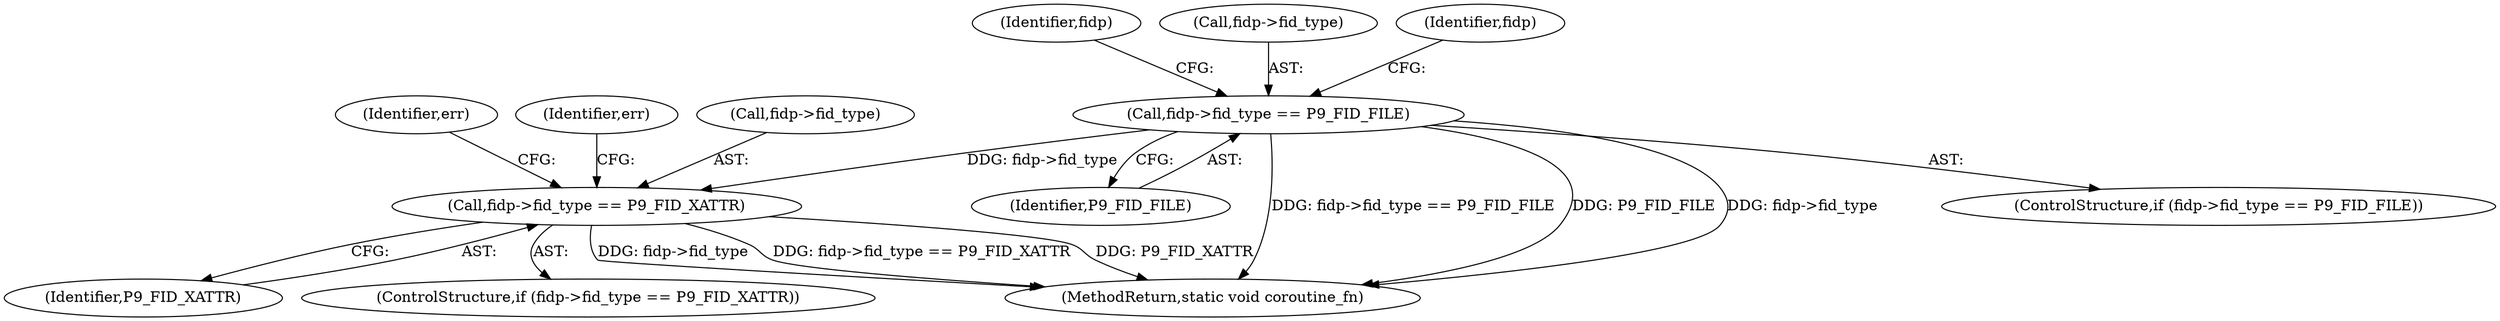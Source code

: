 digraph "0_qemu_fdfcc9aeea1492f4b819a24c94dfb678145b1bf9@pointer" {
"1000195" [label="(Call,fidp->fid_type == P9_FID_FILE)"];
"1000218" [label="(Call,fidp->fid_type == P9_FID_XATTR)"];
"1000222" [label="(Identifier,P9_FID_XATTR)"];
"1000217" [label="(ControlStructure,if (fidp->fid_type == P9_FID_XATTR))"];
"1000205" [label="(Identifier,fidp)"];
"1000225" [label="(Identifier,err)"];
"1000242" [label="(Identifier,err)"];
"1000196" [label="(Call,fidp->fid_type)"];
"1000218" [label="(Call,fidp->fid_type == P9_FID_XATTR)"];
"1000220" [label="(Identifier,fidp)"];
"1000219" [label="(Call,fidp->fid_type)"];
"1000199" [label="(Identifier,P9_FID_FILE)"];
"1000195" [label="(Call,fidp->fid_type == P9_FID_FILE)"];
"1000371" [label="(MethodReturn,static void coroutine_fn)"];
"1000194" [label="(ControlStructure,if (fidp->fid_type == P9_FID_FILE))"];
"1000195" -> "1000194"  [label="AST: "];
"1000195" -> "1000199"  [label="CFG: "];
"1000196" -> "1000195"  [label="AST: "];
"1000199" -> "1000195"  [label="AST: "];
"1000205" -> "1000195"  [label="CFG: "];
"1000220" -> "1000195"  [label="CFG: "];
"1000195" -> "1000371"  [label="DDG: fidp->fid_type == P9_FID_FILE"];
"1000195" -> "1000371"  [label="DDG: P9_FID_FILE"];
"1000195" -> "1000371"  [label="DDG: fidp->fid_type"];
"1000195" -> "1000218"  [label="DDG: fidp->fid_type"];
"1000218" -> "1000217"  [label="AST: "];
"1000218" -> "1000222"  [label="CFG: "];
"1000219" -> "1000218"  [label="AST: "];
"1000222" -> "1000218"  [label="AST: "];
"1000225" -> "1000218"  [label="CFG: "];
"1000242" -> "1000218"  [label="CFG: "];
"1000218" -> "1000371"  [label="DDG: fidp->fid_type"];
"1000218" -> "1000371"  [label="DDG: fidp->fid_type == P9_FID_XATTR"];
"1000218" -> "1000371"  [label="DDG: P9_FID_XATTR"];
}
